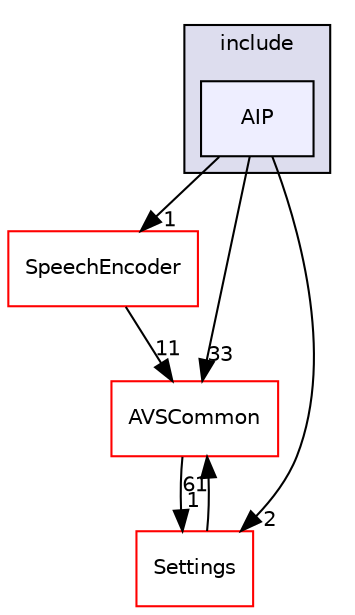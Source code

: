 digraph "/workplace/avs-device-sdk/CapabilityAgents/AIP/include/AIP" {
  compound=true
  node [ fontsize="10", fontname="Helvetica"];
  edge [ labelfontsize="10", labelfontname="Helvetica"];
  subgraph clusterdir_7702e81a4574d959c78d0e2207e83661 {
    graph [ bgcolor="#ddddee", pencolor="black", label="include" fontname="Helvetica", fontsize="10", URL="dir_7702e81a4574d959c78d0e2207e83661.html"]
  dir_99c44a41b01529fab191699ee73b1155 [shape=box, label="AIP", style="filled", fillcolor="#eeeeff", pencolor="black", URL="dir_99c44a41b01529fab191699ee73b1155.html"];
  }
  dir_6b07903b29b547047bfa8a8b819c80bf [shape=box label="SpeechEncoder" fillcolor="white" style="filled" color="red" URL="dir_6b07903b29b547047bfa8a8b819c80bf.html"];
  dir_8ae0dd75af039a94f4269584fb8eef13 [shape=box label="Settings" fillcolor="white" style="filled" color="red" URL="dir_8ae0dd75af039a94f4269584fb8eef13.html"];
  dir_13e65effb2bde530b17b3d5eefcd0266 [shape=box label="AVSCommon" fillcolor="white" style="filled" color="red" URL="dir_13e65effb2bde530b17b3d5eefcd0266.html"];
  dir_6b07903b29b547047bfa8a8b819c80bf->dir_13e65effb2bde530b17b3d5eefcd0266 [headlabel="11", labeldistance=1.5 headhref="dir_000784_000017.html"];
  dir_8ae0dd75af039a94f4269584fb8eef13->dir_13e65effb2bde530b17b3d5eefcd0266 [headlabel="61", labeldistance=1.5 headhref="dir_000709_000017.html"];
  dir_13e65effb2bde530b17b3d5eefcd0266->dir_8ae0dd75af039a94f4269584fb8eef13 [headlabel="1", labeldistance=1.5 headhref="dir_000017_000709.html"];
  dir_99c44a41b01529fab191699ee73b1155->dir_6b07903b29b547047bfa8a8b819c80bf [headlabel="1", labeldistance=1.5 headhref="dir_000426_000784.html"];
  dir_99c44a41b01529fab191699ee73b1155->dir_8ae0dd75af039a94f4269584fb8eef13 [headlabel="2", labeldistance=1.5 headhref="dir_000426_000709.html"];
  dir_99c44a41b01529fab191699ee73b1155->dir_13e65effb2bde530b17b3d5eefcd0266 [headlabel="33", labeldistance=1.5 headhref="dir_000426_000017.html"];
}
